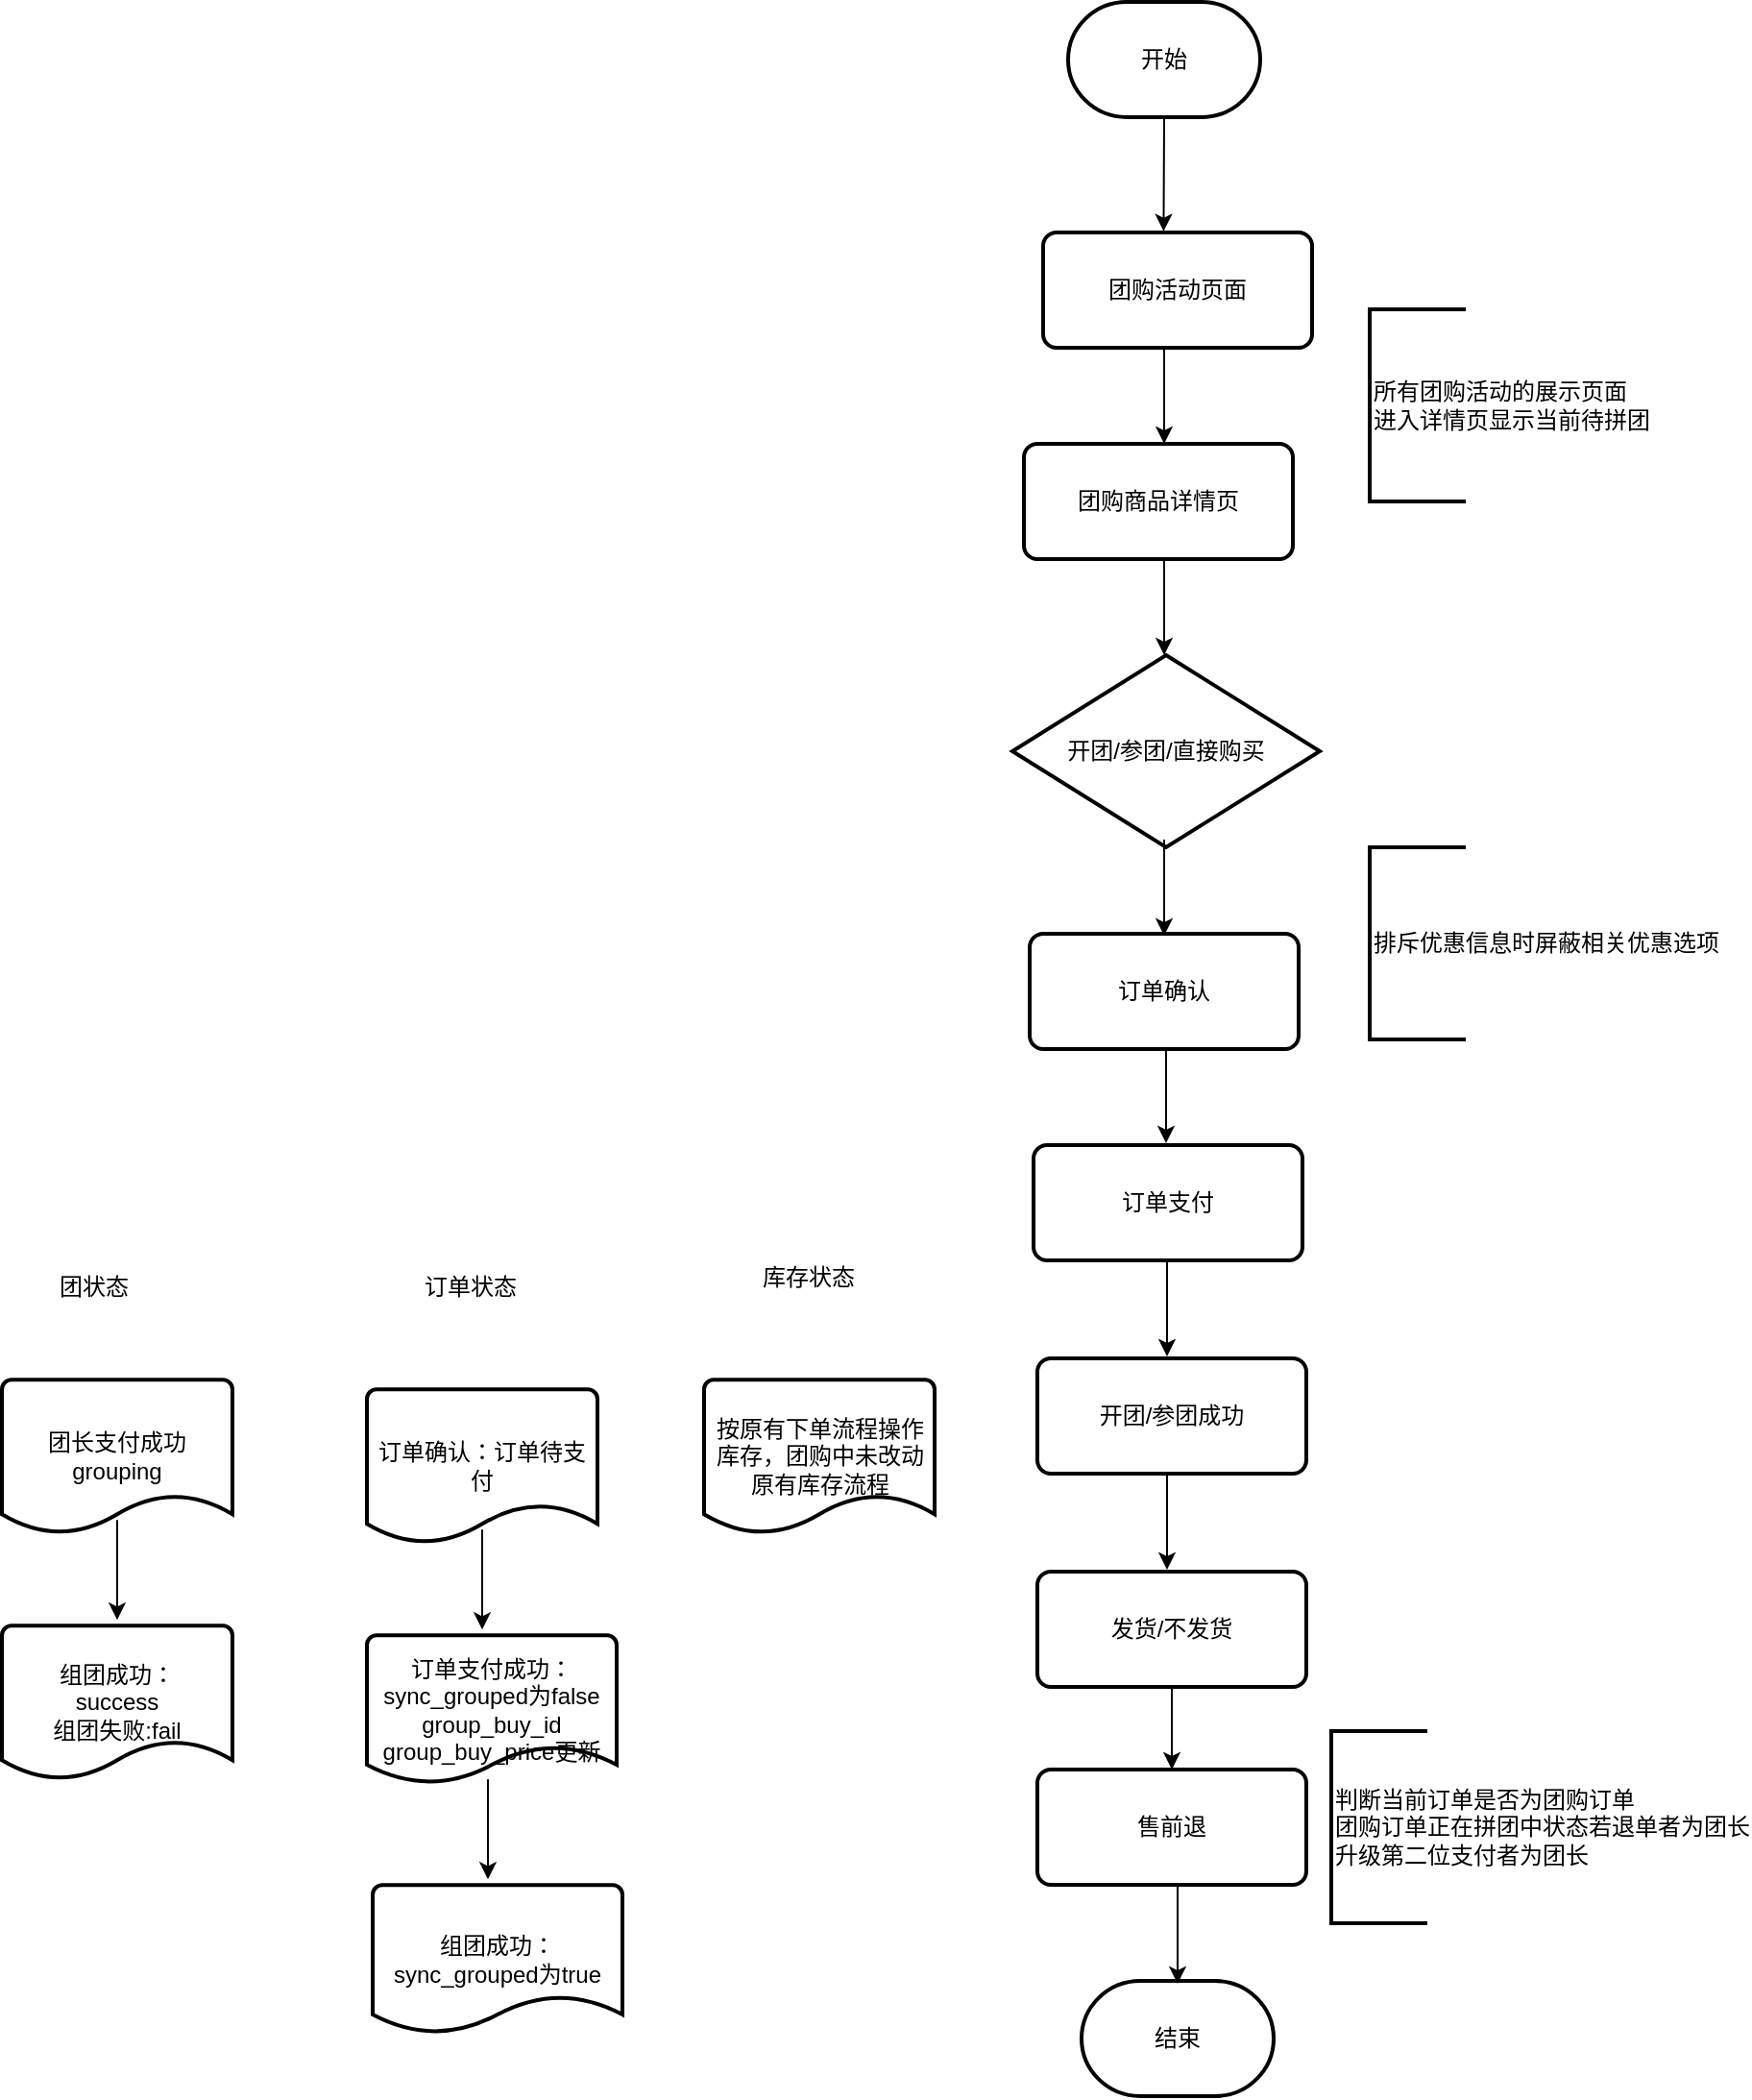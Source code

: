 <mxfile version="10.7.0" type="github"><diagram id="mFeNfZEpcLXey_KKEb4j" name="Page-1"><mxGraphModel dx="2012" dy="697" grid="1" gridSize="10" guides="1" tooltips="1" connect="1" arrows="1" fold="1" page="1" pageScale="1" pageWidth="827" pageHeight="1169" math="0" shadow="0"><root><mxCell id="0"/><mxCell id="1" parent="0"/><mxCell id="_Ee8f74nPW6MA2v6XBbb-1" value="开始" style="strokeWidth=2;html=1;shape=mxgraph.flowchart.terminator;whiteSpace=wrap;" vertex="1" parent="1"><mxGeometry x="363" y="10" width="100" height="60" as="geometry"/></mxCell><mxCell id="_Ee8f74nPW6MA2v6XBbb-3" value="团购商品详情页" style="rounded=1;whiteSpace=wrap;html=1;absoluteArcSize=1;arcSize=14;strokeWidth=2;" vertex="1" parent="1"><mxGeometry x="340" y="240" width="140" height="60" as="geometry"/></mxCell><mxCell id="_Ee8f74nPW6MA2v6XBbb-4" value="团购活动页面" style="rounded=1;whiteSpace=wrap;html=1;absoluteArcSize=1;arcSize=14;strokeWidth=2;" vertex="1" parent="1"><mxGeometry x="350" y="130" width="140" height="60" as="geometry"/></mxCell><mxCell id="_Ee8f74nPW6MA2v6XBbb-7" value="开团/参团/直接购买" style="strokeWidth=2;html=1;shape=mxgraph.flowchart.decision;whiteSpace=wrap;" vertex="1" parent="1"><mxGeometry x="334" y="350" width="160" height="100" as="geometry"/></mxCell><mxCell id="_Ee8f74nPW6MA2v6XBbb-8" value="订单确认" style="rounded=1;whiteSpace=wrap;html=1;absoluteArcSize=1;arcSize=14;strokeWidth=2;" vertex="1" parent="1"><mxGeometry x="343" y="495" width="140" height="60" as="geometry"/></mxCell><mxCell id="_Ee8f74nPW6MA2v6XBbb-9" value="订单支付" style="rounded=1;whiteSpace=wrap;html=1;absoluteArcSize=1;arcSize=14;strokeWidth=2;" vertex="1" parent="1"><mxGeometry x="345" y="605" width="140" height="60" as="geometry"/></mxCell><mxCell id="_Ee8f74nPW6MA2v6XBbb-10" value="开团/参团成功" style="rounded=1;whiteSpace=wrap;html=1;absoluteArcSize=1;arcSize=14;strokeWidth=2;" vertex="1" parent="1"><mxGeometry x="347" y="716" width="140" height="60" as="geometry"/></mxCell><mxCell id="_Ee8f74nPW6MA2v6XBbb-25" value="" style="edgeStyle=orthogonalEdgeStyle;rounded=0;orthogonalLoop=1;jettySize=auto;html=1;" edge="1" parent="1" source="_Ee8f74nPW6MA2v6XBbb-11" target="_Ee8f74nPW6MA2v6XBbb-24"><mxGeometry relative="1" as="geometry"/></mxCell><mxCell id="_Ee8f74nPW6MA2v6XBbb-11" value="发货/不发货" style="rounded=1;whiteSpace=wrap;html=1;absoluteArcSize=1;arcSize=14;strokeWidth=2;" vertex="1" parent="1"><mxGeometry x="347" y="827" width="140" height="60" as="geometry"/></mxCell><mxCell id="_Ee8f74nPW6MA2v6XBbb-24" value="售前退" style="rounded=1;whiteSpace=wrap;html=1;absoluteArcSize=1;arcSize=14;strokeWidth=2;" vertex="1" parent="1"><mxGeometry x="347" y="930" width="140" height="60" as="geometry"/></mxCell><mxCell id="_Ee8f74nPW6MA2v6XBbb-12" value="所有团购活动的展示页面&lt;br&gt;进入详情页显示当前待拼团&lt;br&gt;" style="strokeWidth=2;html=1;shape=mxgraph.flowchart.annotation_1;align=left;pointerEvents=1" vertex="1" parent="1"><mxGeometry x="520" y="170" width="50" height="100" as="geometry"/></mxCell><mxCell id="_Ee8f74nPW6MA2v6XBbb-13" value="排斥优惠信息时屏蔽相关优惠选项" style="strokeWidth=2;html=1;shape=mxgraph.flowchart.annotation_1;align=left;pointerEvents=1" vertex="1" parent="1"><mxGeometry x="520" y="450" width="50" height="100" as="geometry"/></mxCell><mxCell id="_Ee8f74nPW6MA2v6XBbb-14" value="" style="endArrow=classic;html=1;exitX=0.5;exitY=1;exitDx=0;exitDy=0;exitPerimeter=0;entryX=0.448;entryY=-0.011;entryDx=0;entryDy=0;entryPerimeter=0;" edge="1" parent="1" source="_Ee8f74nPW6MA2v6XBbb-1" target="_Ee8f74nPW6MA2v6XBbb-4"><mxGeometry width="50" height="50" relative="1" as="geometry"><mxPoint x="390" y="120" as="sourcePoint"/><mxPoint x="440" y="70" as="targetPoint"/></mxGeometry></mxCell><mxCell id="_Ee8f74nPW6MA2v6XBbb-15" value="" style="endArrow=classic;html=1;entryX=0.448;entryY=-0.011;entryDx=0;entryDy=0;entryPerimeter=0;" edge="1" parent="1"><mxGeometry width="50" height="50" relative="1" as="geometry"><mxPoint x="413" y="190" as="sourcePoint"/><mxPoint x="413" y="240" as="targetPoint"/></mxGeometry></mxCell><mxCell id="_Ee8f74nPW6MA2v6XBbb-16" value="" style="endArrow=classic;html=1;entryX=0.448;entryY=-0.011;entryDx=0;entryDy=0;entryPerimeter=0;" edge="1" parent="1"><mxGeometry width="50" height="50" relative="1" as="geometry"><mxPoint x="413" y="300" as="sourcePoint"/><mxPoint x="413" y="350" as="targetPoint"/></mxGeometry></mxCell><mxCell id="_Ee8f74nPW6MA2v6XBbb-18" value="" style="endArrow=classic;html=1;entryX=0.448;entryY=-0.011;entryDx=0;entryDy=0;entryPerimeter=0;" edge="1" parent="1"><mxGeometry width="50" height="50" relative="1" as="geometry"><mxPoint x="413" y="446" as="sourcePoint"/><mxPoint x="413" y="496" as="targetPoint"/></mxGeometry></mxCell><mxCell id="_Ee8f74nPW6MA2v6XBbb-20" value="" style="endArrow=classic;html=1;entryX=0.448;entryY=-0.011;entryDx=0;entryDy=0;entryPerimeter=0;" edge="1" parent="1"><mxGeometry width="50" height="50" relative="1" as="geometry"><mxPoint x="414" y="554" as="sourcePoint"/><mxPoint x="414" y="604" as="targetPoint"/></mxGeometry></mxCell><mxCell id="_Ee8f74nPW6MA2v6XBbb-22" value="" style="endArrow=classic;html=1;entryX=0.448;entryY=-0.011;entryDx=0;entryDy=0;entryPerimeter=0;" edge="1" parent="1"><mxGeometry width="50" height="50" relative="1" as="geometry"><mxPoint x="414.5" y="665" as="sourcePoint"/><mxPoint x="414.5" y="715" as="targetPoint"/></mxGeometry></mxCell><mxCell id="_Ee8f74nPW6MA2v6XBbb-23" value="" style="endArrow=classic;html=1;entryX=0.448;entryY=-0.011;entryDx=0;entryDy=0;entryPerimeter=0;" edge="1" parent="1"><mxGeometry width="50" height="50" relative="1" as="geometry"><mxPoint x="414.5" y="776" as="sourcePoint"/><mxPoint x="414.5" y="826" as="targetPoint"/></mxGeometry></mxCell><mxCell id="_Ee8f74nPW6MA2v6XBbb-26" value="结束" style="strokeWidth=2;html=1;shape=mxgraph.flowchart.terminator;whiteSpace=wrap;" vertex="1" parent="1"><mxGeometry x="370" y="1040" width="100" height="60" as="geometry"/></mxCell><mxCell id="_Ee8f74nPW6MA2v6XBbb-27" value="" style="edgeStyle=orthogonalEdgeStyle;rounded=0;orthogonalLoop=1;jettySize=auto;html=1;exitX=0.5;exitY=1;exitDx=0;exitDy=0;" edge="1" parent="1" source="_Ee8f74nPW6MA2v6XBbb-24"><mxGeometry relative="1" as="geometry"><mxPoint x="420" y="998.5" as="sourcePoint"/><mxPoint x="420" y="1041.5" as="targetPoint"/><Array as="points"><mxPoint x="420" y="990"/></Array></mxGeometry></mxCell><mxCell id="_Ee8f74nPW6MA2v6XBbb-28" value="判断当前订单是否为团购订单&lt;br&gt;团购订单正在拼团中状态若退单者为团长&lt;br&gt;升级第二位支付者为团长&lt;br&gt;" style="strokeWidth=2;html=1;shape=mxgraph.flowchart.annotation_1;align=left;pointerEvents=1" vertex="1" parent="1"><mxGeometry x="500" y="910" width="50" height="100" as="geometry"/></mxCell><mxCell id="_Ee8f74nPW6MA2v6XBbb-29" value="团状态&lt;br&gt;" style="text;html=1;resizable=0;points=[];autosize=1;align=left;verticalAlign=top;spacingTop=-4;" vertex="1" parent="1"><mxGeometry x="-164" y="669.167" width="60" height="10" as="geometry"/></mxCell><mxCell id="_Ee8f74nPW6MA2v6XBbb-30" value="团长支付成功&lt;br&gt;grouping&lt;br&gt;" style="strokeWidth=2;html=1;shape=mxgraph.flowchart.document2;whiteSpace=wrap;size=0.25;" vertex="1" parent="1"><mxGeometry x="-192" y="727.167" width="120" height="80" as="geometry"/></mxCell><mxCell id="_Ee8f74nPW6MA2v6XBbb-31" value="组团成功：&lt;br&gt;success&lt;br&gt;组团失败:fail&lt;br&gt;" style="strokeWidth=2;html=1;shape=mxgraph.flowchart.document2;whiteSpace=wrap;size=0.25;" vertex="1" parent="1"><mxGeometry x="-192" y="855.167" width="120" height="80" as="geometry"/></mxCell><mxCell id="_Ee8f74nPW6MA2v6XBbb-32" value="" style="edgeStyle=orthogonalEdgeStyle;rounded=0;orthogonalLoop=1;jettySize=auto;html=1;" edge="1" parent="1"><mxGeometry relative="1" as="geometry"><mxPoint x="-132" y="800.167" as="sourcePoint"/><mxPoint x="-132" y="852.167" as="targetPoint"/><Array as="points"><mxPoint x="-132" y="800.167"/></Array></mxGeometry></mxCell><mxCell id="_Ee8f74nPW6MA2v6XBbb-38" value="订单状态" style="text;html=1;resizable=0;points=[];autosize=1;align=left;verticalAlign=top;spacingTop=-4;" vertex="1" parent="1"><mxGeometry x="26" y="669.167" width="80" height="10" as="geometry"/></mxCell><mxCell id="_Ee8f74nPW6MA2v6XBbb-39" value="订单确认：订单待支付" style="strokeWidth=2;html=1;shape=mxgraph.flowchart.document2;whiteSpace=wrap;size=0.25;" vertex="1" parent="1"><mxGeometry x="-2" y="732.167" width="120" height="80" as="geometry"/></mxCell><mxCell id="_Ee8f74nPW6MA2v6XBbb-40" value="订单支付成功：sync_grouped为false&lt;br&gt;group_buy_id&lt;br&gt;group_buy_price更新&lt;br&gt;" style="strokeWidth=2;html=1;shape=mxgraph.flowchart.document2;whiteSpace=wrap;size=0.25;" vertex="1" parent="1"><mxGeometry x="-2" y="860.167" width="130" height="77" as="geometry"/></mxCell><mxCell id="_Ee8f74nPW6MA2v6XBbb-41" value="" style="edgeStyle=orthogonalEdgeStyle;rounded=0;orthogonalLoop=1;jettySize=auto;html=1;" edge="1" parent="1"><mxGeometry relative="1" as="geometry"><mxPoint x="58" y="805.167" as="sourcePoint"/><mxPoint x="58" y="857.167" as="targetPoint"/><Array as="points"><mxPoint x="58" y="805.167"/></Array></mxGeometry></mxCell><mxCell id="_Ee8f74nPW6MA2v6XBbb-42" value="组团成功：&lt;br&gt;sync_grouped为true&lt;br&gt;" style="strokeWidth=2;html=1;shape=mxgraph.flowchart.document2;whiteSpace=wrap;size=0.25;" vertex="1" parent="1"><mxGeometry x="1" y="990.167" width="130" height="77" as="geometry"/></mxCell><mxCell id="_Ee8f74nPW6MA2v6XBbb-43" value="" style="edgeStyle=orthogonalEdgeStyle;rounded=0;orthogonalLoop=1;jettySize=auto;html=1;" edge="1" parent="1"><mxGeometry relative="1" as="geometry"><mxPoint x="61" y="935.167" as="sourcePoint"/><mxPoint x="61" y="987.167" as="targetPoint"/><Array as="points"><mxPoint x="61" y="935.167"/></Array></mxGeometry></mxCell><mxCell id="_Ee8f74nPW6MA2v6XBbb-44" value="库存状态" style="text;html=1;resizable=0;points=[];autosize=1;align=left;verticalAlign=top;spacingTop=-4;" vertex="1" parent="1"><mxGeometry x="201.5" y="664.167" width="80" height="10" as="geometry"/></mxCell><mxCell id="_Ee8f74nPW6MA2v6XBbb-45" value="按原有下单流程操作库存，团购中未改动原有库存流程" style="strokeWidth=2;html=1;shape=mxgraph.flowchart.document2;whiteSpace=wrap;size=0.25;" vertex="1" parent="1"><mxGeometry x="173.5" y="727.167" width="120" height="80" as="geometry"/></mxCell></root></mxGraphModel></diagram></mxfile>